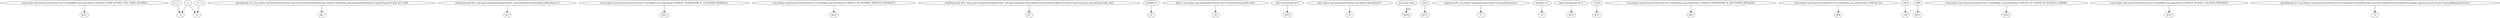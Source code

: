 digraph g {
0[label="<org.eclipse.osgi.framework.internal.core.ConsoleMsg: java.lang.String CONSOLE_STATE_BUNDLE_FILE_NAME_HEADER>"]
1[label="$r11"]
0->1[label=""]
2[label="i5 + 1"]
3[label="i5"]
2->3[label=""]
4[label="specialinvoke r0.<org.eclipse.osgi.framework.internal.core.FrameworkCommandProvider: boolean match(org.osgi.framework.Bundle,java.lang.String,int)>(r26, $r15, $i0)"]
5[label="$z1"]
4->5[label=""]
6[label="interfaceinvoke $r6.<org.osgi.framework.BundleContext: org.osgi.framework.Bundle[] getBundles()>()"]
7[label="$r7"]
6->7[label=""]
8[label="<org.eclipse.osgi.framework.internal.core.ConsoleMsg: java.lang.String CONSOLE_FRAMEWORK_IS_LAUNCHED_MESSAGE>"]
9[label="$r25"]
8->9[label=""]
10[label="<org.eclipse.osgi.framework.internal.core.ConsoleMsg: java.lang.String CONSOLE_REGISTERED_SERVICES_MESSAGE>"]
11[label="$r22"]
10->11[label=""]
12[label="interfaceinvoke $r21.<org.osgi.framework.BundleContext: org.osgi.framework.ServiceReference[] getServiceReferences(java.lang.String,java.lang.String)>(null, null)"]
13[label="r27"]
12->13[label=""]
14[label="i3 + 1"]
15[label="i3"]
14->15[label=""]
16[label="lengthof r3"]
17[label="i2"]
16->17[label=""]
18[label="@this: org.eclipse.osgi.framework.internal.core.FrameworkCommandProvider"]
19[label="r0"]
18->19[label=""]
20[label="(java.lang.String) $r12"]
21[label="$r15"]
20->21[label=""]
22[label="(org.eclipse.osgi.framework.internal.core.AbstractBundle[]) $r7"]
23[label="r3"]
22->23[label=""]
24[label="java.lang.Long"]
25[label="$r16"]
24->25[label="type"]
26[label="0"]
26->3[label=""]
27[label="r2[1]"]
28[label="$r13"]
27->28[label=""]
29[label="@parameter0: org.eclipse.osgi.framework.console.CommandInterpreter"]
30[label="r1"]
29->30[label=""]
26->15[label=""]
31[label="lengthof r27"]
32[label="i4"]
31->32[label=""]
33[label="(java.lang.Integer) $r13"]
34[label="$r14"]
33->34[label=""]
35[label="r27[i5]"]
36[label="$r23"]
35->36[label=""]
37[label="<org.eclipse.osgi.framework.internal.core.ConsoleMsg: java.lang.String CONSOLE_FRAMEWORK_IS_SHUTDOWN_MESSAGE>"]
38[label="$r5"]
37->38[label=""]
39[label="<org.eclipse.osgi.framework.internal.core.ConsoleMsg: java.lang.String CONSOLE_ID>"]
40[label="$r8"]
39->40[label=""]
41[label="r3[i3]"]
42[label="r26"]
41->42[label=""]
43[label="r2[0]"]
44[label="$r12"]
43->44[label=""]
45[label="<org.eclipse.osgi.framework.internal.core.ConsoleMsg: java.lang.String CONSOLE_NO_INSTALLED_BUNDLES_ERROR>"]
46[label="$r24"]
45->46[label=""]
47[label="<org.eclipse.osgi.framework.internal.core.ConsoleMsg: java.lang.String CONSOLE_BUNDLE_LOCATION_MESSAGE>"]
48[label="$r10"]
47->48[label=""]
49[label="specialinvoke r0.<org.eclipse.osgi.framework.internal.core.FrameworkCommandProvider: java.lang.Object[] processOption(org.eclipse.osgi.framework.console.CommandInterpreter)>(r1)"]
50[label="r2"]
49->50[label=""]
}